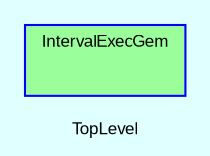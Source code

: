 digraph TopLevel {
    label = "TopLevel"
    compound = true
    fontname = Arial
    fontsize = 8
    bgcolor = lightcyan1
    node [
        color = black,
        fontname = Arial,
        fontsize = 8
    ]

    subgraph cluster_IntervalExecGem {
        label = "IntervalExecGem"
        fillcolor = palegreen1
        URL = "classes/IntervalExecGem.html"
        color = blue
        fontname = Arial
        style = filled
        IntervalExecGem [
            shape = plaintext,
            height = 0.01,
            width = 0.75,
            label = ""
        ]

    }

}

